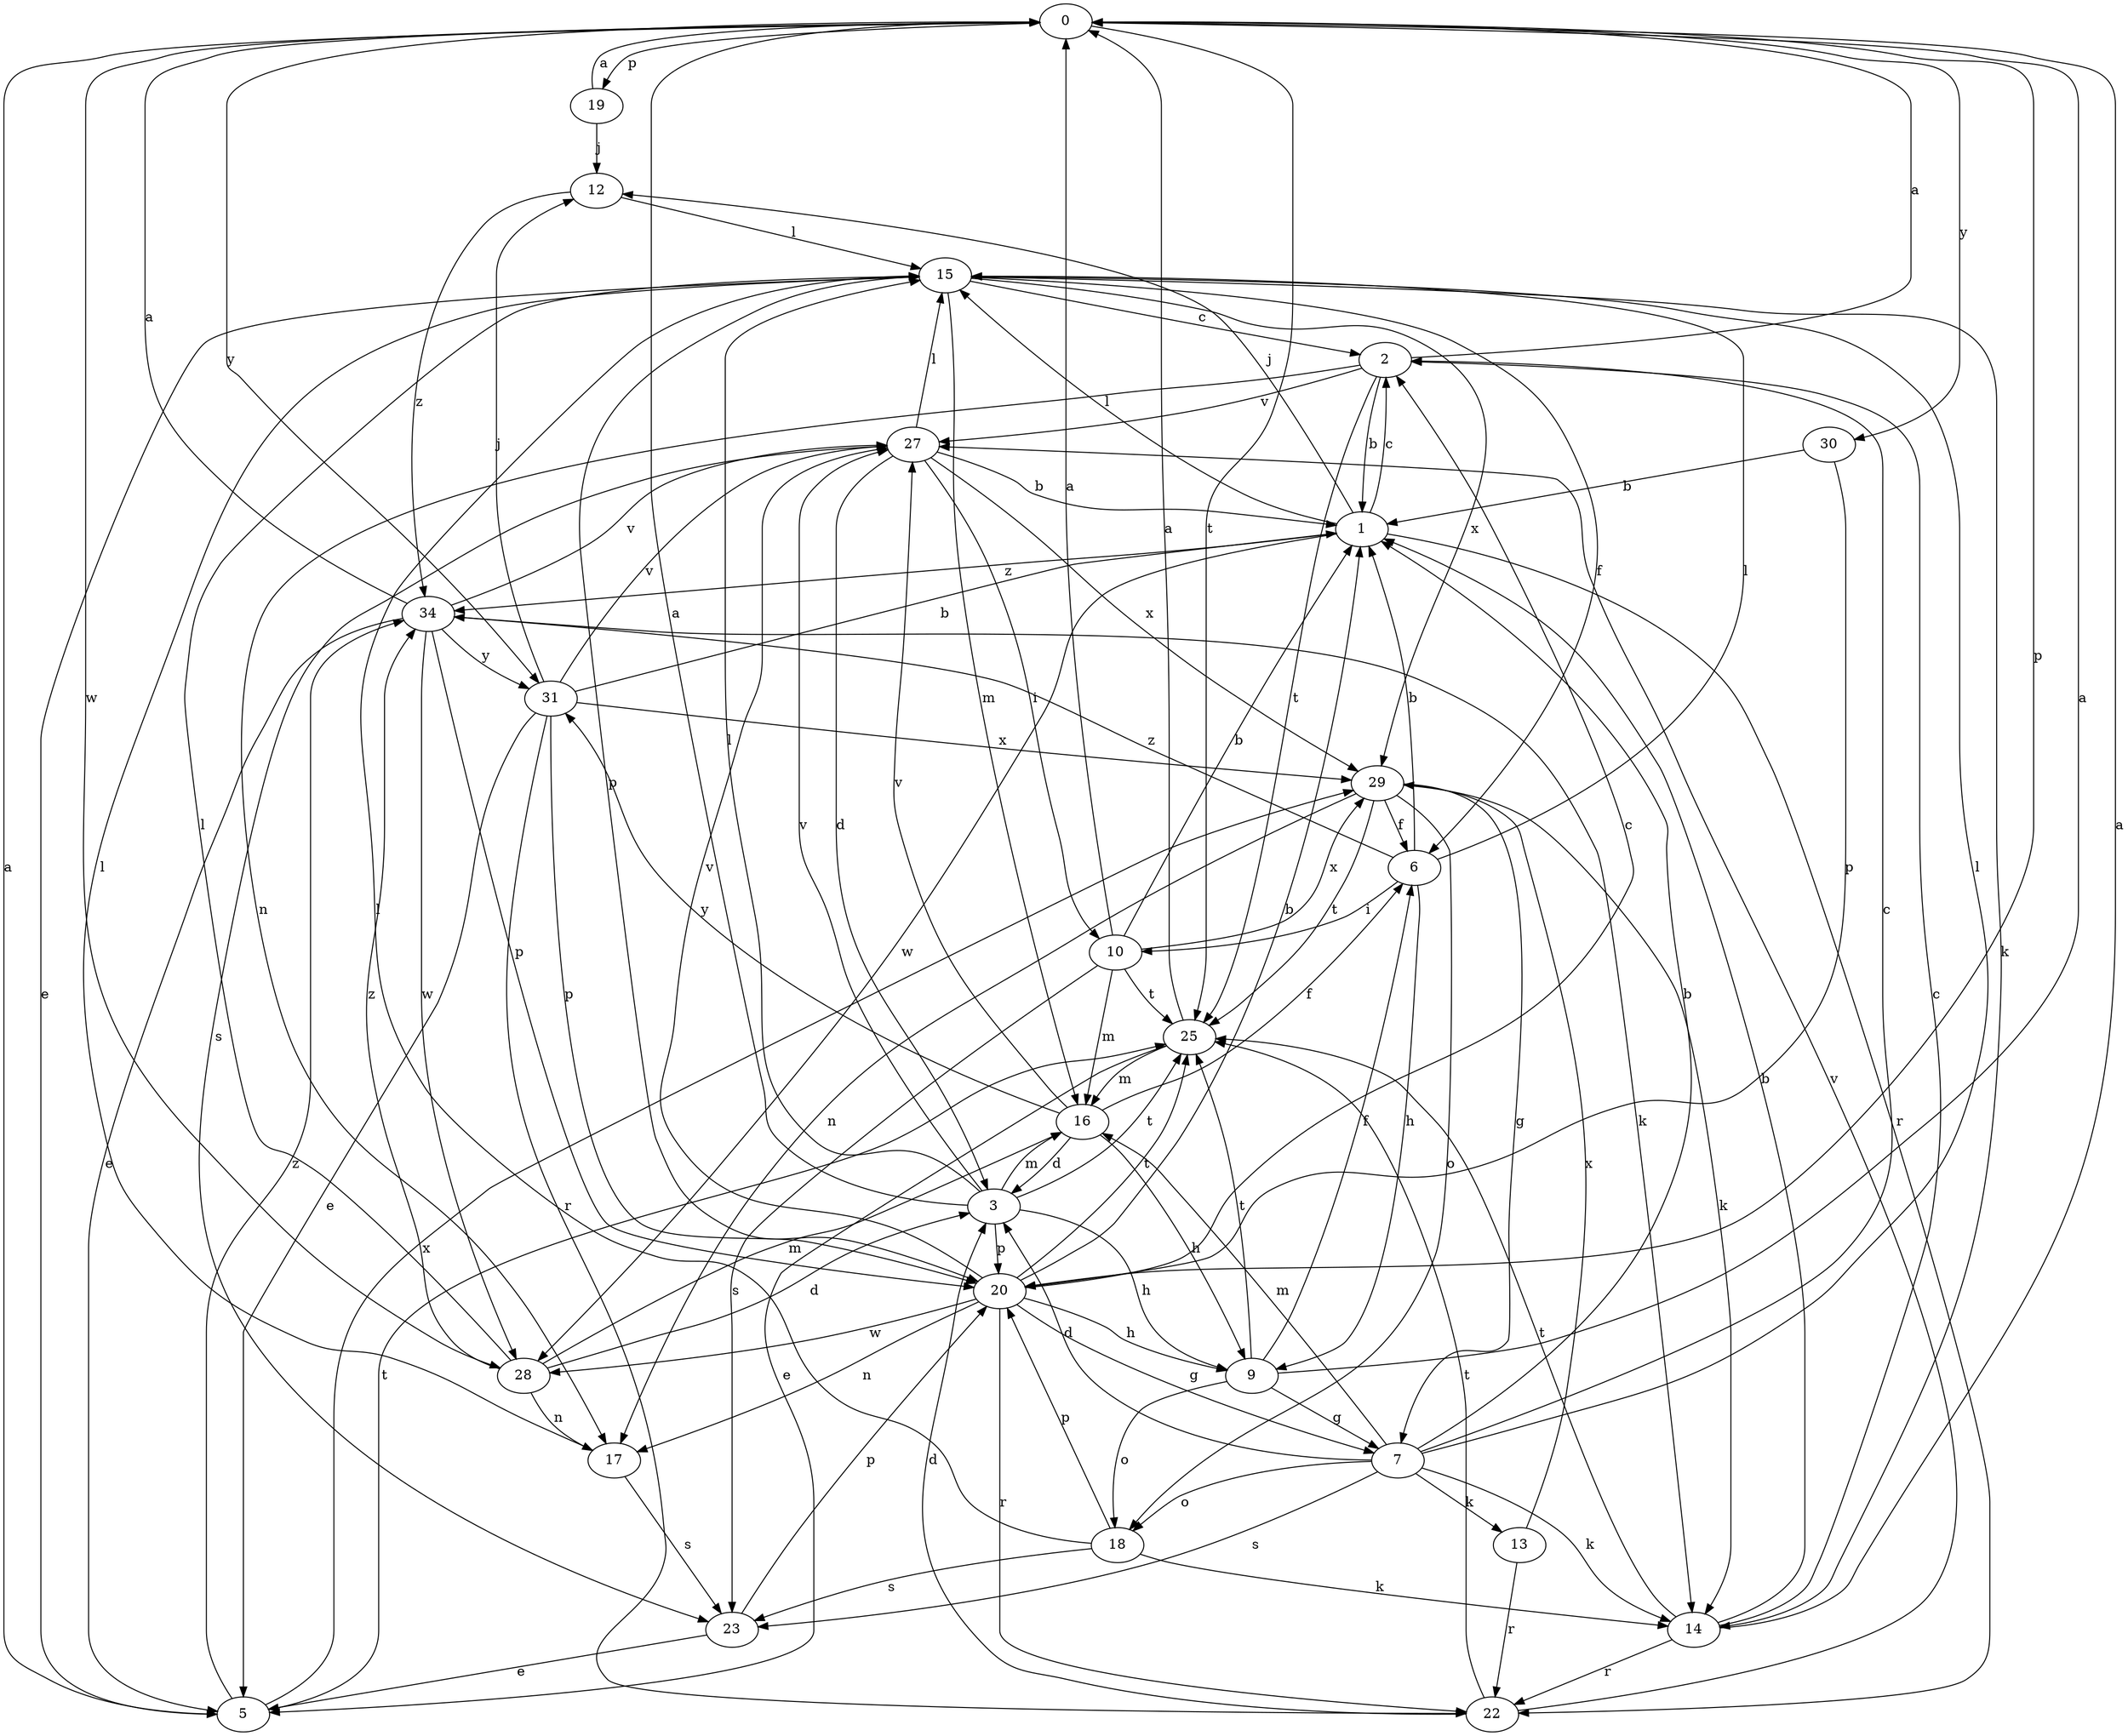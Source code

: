 strict digraph  {
0;
1;
2;
3;
5;
6;
7;
9;
10;
12;
13;
14;
15;
16;
17;
18;
19;
20;
22;
23;
25;
27;
28;
29;
30;
31;
34;
0 -> 19  [label=p];
0 -> 20  [label=p];
0 -> 25  [label=t];
0 -> 28  [label=w];
0 -> 30  [label=y];
0 -> 31  [label=y];
1 -> 2  [label=c];
1 -> 12  [label=j];
1 -> 15  [label=l];
1 -> 22  [label=r];
1 -> 28  [label=w];
1 -> 34  [label=z];
2 -> 0  [label=a];
2 -> 1  [label=b];
2 -> 17  [label=n];
2 -> 25  [label=t];
2 -> 27  [label=v];
3 -> 0  [label=a];
3 -> 9  [label=h];
3 -> 15  [label=l];
3 -> 16  [label=m];
3 -> 20  [label=p];
3 -> 25  [label=t];
3 -> 27  [label=v];
5 -> 0  [label=a];
5 -> 25  [label=t];
5 -> 29  [label=x];
5 -> 34  [label=z];
6 -> 1  [label=b];
6 -> 9  [label=h];
6 -> 10  [label=i];
6 -> 15  [label=l];
6 -> 34  [label=z];
7 -> 1  [label=b];
7 -> 2  [label=c];
7 -> 3  [label=d];
7 -> 13  [label=k];
7 -> 14  [label=k];
7 -> 15  [label=l];
7 -> 16  [label=m];
7 -> 18  [label=o];
7 -> 23  [label=s];
9 -> 0  [label=a];
9 -> 6  [label=f];
9 -> 7  [label=g];
9 -> 18  [label=o];
9 -> 25  [label=t];
10 -> 0  [label=a];
10 -> 1  [label=b];
10 -> 16  [label=m];
10 -> 23  [label=s];
10 -> 25  [label=t];
10 -> 29  [label=x];
12 -> 15  [label=l];
12 -> 34  [label=z];
13 -> 22  [label=r];
13 -> 29  [label=x];
14 -> 0  [label=a];
14 -> 1  [label=b];
14 -> 2  [label=c];
14 -> 22  [label=r];
14 -> 25  [label=t];
15 -> 2  [label=c];
15 -> 5  [label=e];
15 -> 6  [label=f];
15 -> 14  [label=k];
15 -> 16  [label=m];
15 -> 20  [label=p];
15 -> 29  [label=x];
16 -> 3  [label=d];
16 -> 6  [label=f];
16 -> 9  [label=h];
16 -> 27  [label=v];
16 -> 31  [label=y];
17 -> 15  [label=l];
17 -> 23  [label=s];
18 -> 14  [label=k];
18 -> 15  [label=l];
18 -> 20  [label=p];
18 -> 23  [label=s];
19 -> 0  [label=a];
19 -> 12  [label=j];
20 -> 1  [label=b];
20 -> 2  [label=c];
20 -> 7  [label=g];
20 -> 9  [label=h];
20 -> 17  [label=n];
20 -> 22  [label=r];
20 -> 25  [label=t];
20 -> 27  [label=v];
20 -> 28  [label=w];
22 -> 3  [label=d];
22 -> 25  [label=t];
22 -> 27  [label=v];
23 -> 5  [label=e];
23 -> 20  [label=p];
25 -> 0  [label=a];
25 -> 5  [label=e];
25 -> 16  [label=m];
27 -> 1  [label=b];
27 -> 3  [label=d];
27 -> 10  [label=i];
27 -> 15  [label=l];
27 -> 23  [label=s];
27 -> 29  [label=x];
28 -> 3  [label=d];
28 -> 15  [label=l];
28 -> 16  [label=m];
28 -> 17  [label=n];
28 -> 34  [label=z];
29 -> 6  [label=f];
29 -> 7  [label=g];
29 -> 14  [label=k];
29 -> 17  [label=n];
29 -> 18  [label=o];
29 -> 25  [label=t];
30 -> 1  [label=b];
30 -> 20  [label=p];
31 -> 1  [label=b];
31 -> 5  [label=e];
31 -> 12  [label=j];
31 -> 20  [label=p];
31 -> 22  [label=r];
31 -> 27  [label=v];
31 -> 29  [label=x];
34 -> 0  [label=a];
34 -> 5  [label=e];
34 -> 14  [label=k];
34 -> 20  [label=p];
34 -> 27  [label=v];
34 -> 28  [label=w];
34 -> 31  [label=y];
}
